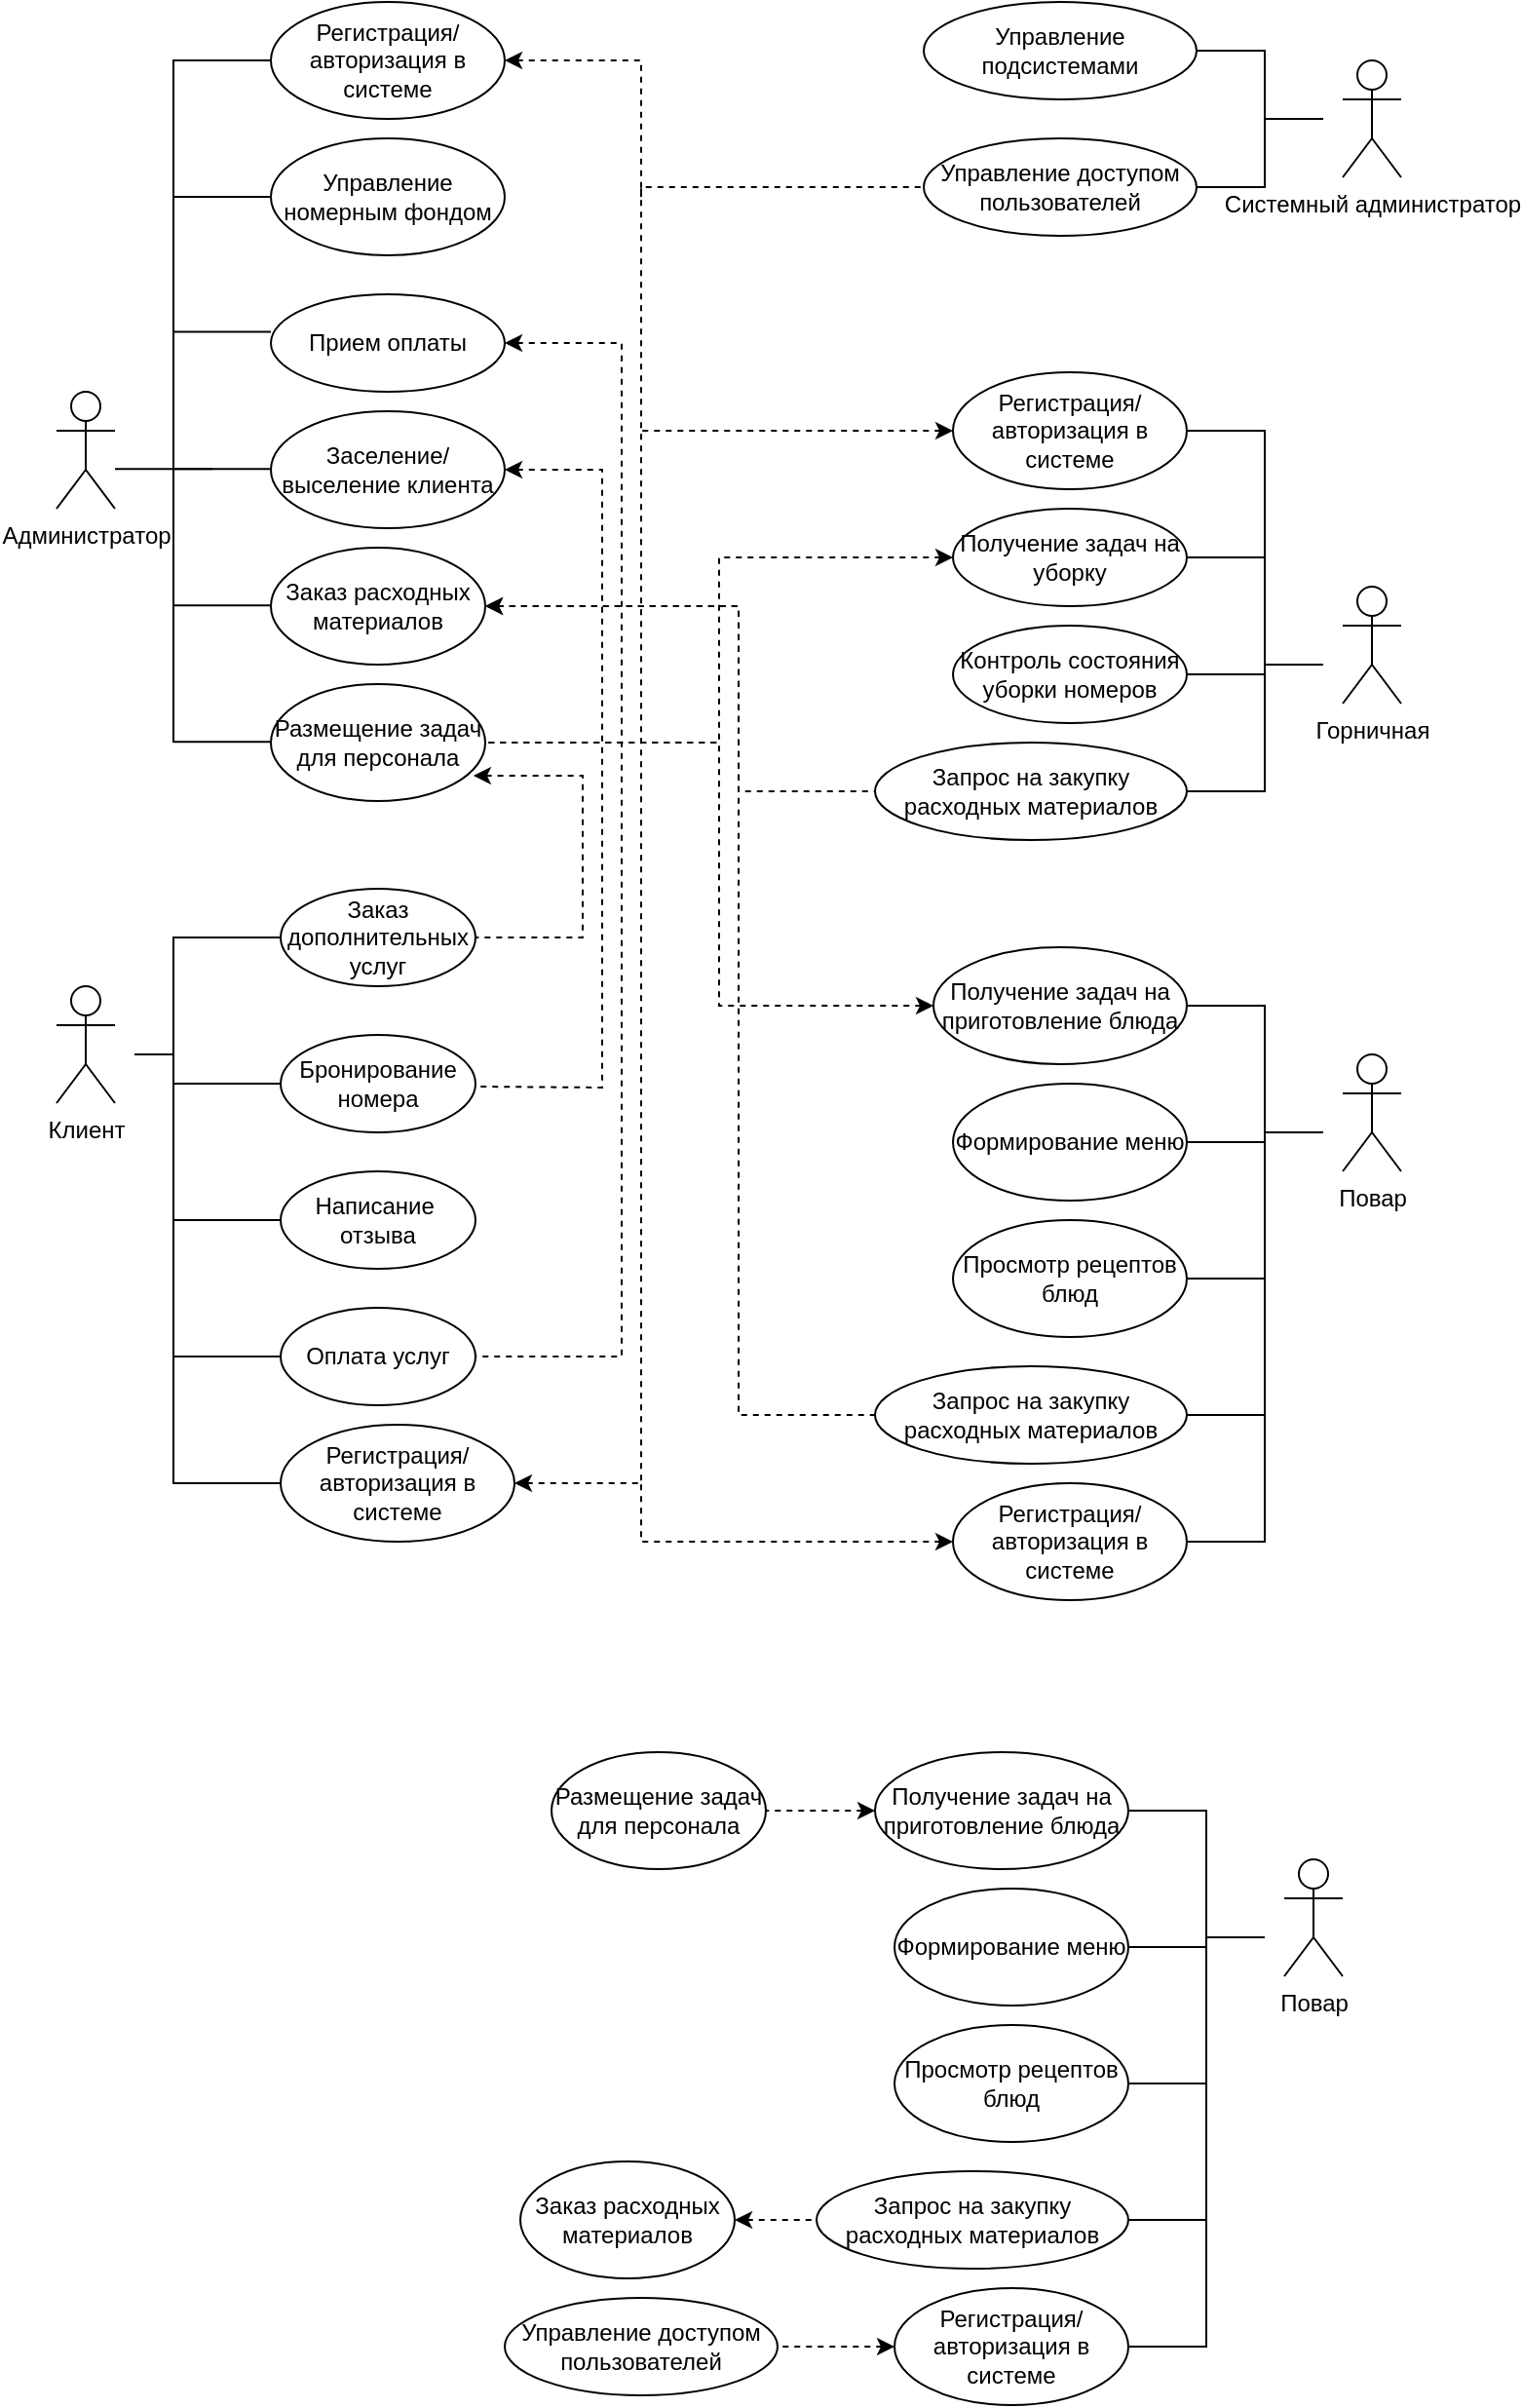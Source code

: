 <mxfile version="22.1.5" type="google">
  <diagram name="Страница — 1" id="N2oA43m0D8ln6dOjTSf1">
    <mxGraphModel grid="0" page="0" gridSize="10" guides="1" tooltips="1" connect="1" arrows="1" fold="1" pageScale="1" pageWidth="827" pageHeight="1169" math="0" shadow="0">
      <root>
        <mxCell id="0" />
        <mxCell id="1" parent="0" />
        <mxCell id="s2DELFk3kLkUV8WnuVVM-5" value="Администратор" style="shape=umlActor;verticalLabelPosition=bottom;verticalAlign=top;outlineConnect=0;comic=0;gradientColor=none;labelBackgroundColor=none;fontColor=default;html=1;" vertex="1" parent="1">
          <mxGeometry x="20" y="100" width="30" height="60" as="geometry" />
        </mxCell>
        <mxCell id="s2DELFk3kLkUV8WnuVVM-6" value="Системный администратор" style="shape=umlActor;verticalLabelPosition=bottom;verticalAlign=top;outlineConnect=0;comic=0;gradientColor=none;labelBackgroundColor=none;fontColor=default;html=1;" vertex="1" parent="1">
          <mxGeometry x="680" y="-70" width="30" height="60" as="geometry" />
        </mxCell>
        <mxCell id="s2DELFk3kLkUV8WnuVVM-7" value="Повар" style="shape=umlActor;verticalLabelPosition=bottom;verticalAlign=top;outlineConnect=0;comic=0;gradientColor=none;labelBackgroundColor=none;fontColor=default;html=1;" vertex="1" parent="1">
          <mxGeometry x="680" y="440" width="30" height="60" as="geometry" />
        </mxCell>
        <mxCell id="s2DELFk3kLkUV8WnuVVM-8" value="Горничная" style="shape=umlActor;verticalLabelPosition=bottom;verticalAlign=top;outlineConnect=0;comic=0;gradientColor=none;labelBackgroundColor=none;fontColor=default;html=1;" vertex="1" parent="1">
          <mxGeometry x="680" y="200" width="30" height="60" as="geometry" />
        </mxCell>
        <mxCell id="s2DELFk3kLkUV8WnuVVM-9" value="Клиент" style="shape=umlActor;verticalLabelPosition=bottom;verticalAlign=top;outlineConnect=0;comic=0;gradientColor=none;labelBackgroundColor=none;fontColor=default;html=1;" vertex="1" parent="1">
          <mxGeometry x="20" y="405" width="30" height="60" as="geometry" />
        </mxCell>
        <mxCell id="s2DELFk3kLkUV8WnuVVM-11" value="Заказ дополнительных услуг" style="ellipse;whiteSpace=wrap;html=1;" vertex="1" parent="1">
          <mxGeometry x="135" y="355" width="100" height="50" as="geometry" />
        </mxCell>
        <mxCell id="s2DELFk3kLkUV8WnuVVM-12" value="Бронирование&lt;br&gt;номера" style="ellipse;whiteSpace=wrap;html=1;" vertex="1" parent="1">
          <mxGeometry x="135" y="430" width="100" height="50" as="geometry" />
        </mxCell>
        <mxCell id="s2DELFk3kLkUV8WnuVVM-13" value="Написание&amp;nbsp;&lt;br&gt;отзыва" style="ellipse;whiteSpace=wrap;html=1;" vertex="1" parent="1">
          <mxGeometry x="135" y="500" width="100" height="50" as="geometry" />
        </mxCell>
        <mxCell id="s2DELFk3kLkUV8WnuVVM-14" value="Оплата услуг" style="ellipse;whiteSpace=wrap;html=1;" vertex="1" parent="1">
          <mxGeometry x="135" y="570" width="100" height="50" as="geometry" />
        </mxCell>
        <mxCell id="s2DELFk3kLkUV8WnuVVM-15" value="Прием оплаты" style="ellipse;whiteSpace=wrap;html=1;" vertex="1" parent="1">
          <mxGeometry x="130" y="50" width="120" height="50" as="geometry" />
        </mxCell>
        <mxCell id="s2DELFk3kLkUV8WnuVVM-16" value="Заселение/выселение клиента" style="ellipse;whiteSpace=wrap;html=1;" vertex="1" parent="1">
          <mxGeometry x="130" y="110" width="120" height="60" as="geometry" />
        </mxCell>
        <mxCell id="s2DELFk3kLkUV8WnuVVM-17" value="Заказ расходных материалов" style="ellipse;whiteSpace=wrap;html=1;" vertex="1" parent="1">
          <mxGeometry x="130" y="180" width="110" height="60" as="geometry" />
        </mxCell>
        <mxCell id="s2DELFk3kLkUV8WnuVVM-18" value="Размещение задач для персонала" style="ellipse;whiteSpace=wrap;html=1;" vertex="1" parent="1">
          <mxGeometry x="130" y="250" width="110" height="60" as="geometry" />
        </mxCell>
        <mxCell id="s2DELFk3kLkUV8WnuVVM-19" value="Получение задач на приготовление блюда" style="ellipse;whiteSpace=wrap;html=1;" vertex="1" parent="1">
          <mxGeometry x="470" y="385" width="130" height="60" as="geometry" />
        </mxCell>
        <mxCell id="s2DELFk3kLkUV8WnuVVM-20" value="Получение задач на уборку" style="ellipse;whiteSpace=wrap;html=1;" vertex="1" parent="1">
          <mxGeometry x="480" y="160" width="120" height="50" as="geometry" />
        </mxCell>
        <mxCell id="s2DELFk3kLkUV8WnuVVM-21" value="Контроль состояния уборки номеров" style="ellipse;whiteSpace=wrap;html=1;" vertex="1" parent="1">
          <mxGeometry x="480" y="220" width="120" height="50" as="geometry" />
        </mxCell>
        <mxCell id="s2DELFk3kLkUV8WnuVVM-22" value="Управление номерным фондом" style="ellipse;whiteSpace=wrap;html=1;" vertex="1" parent="1">
          <mxGeometry x="130" y="-30" width="120" height="60" as="geometry" />
        </mxCell>
        <mxCell id="s2DELFk3kLkUV8WnuVVM-24" value="Запрос на закупку расходных материалов" style="ellipse;whiteSpace=wrap;html=1;" vertex="1" parent="1">
          <mxGeometry x="440" y="280" width="160" height="50" as="geometry" />
        </mxCell>
        <mxCell id="s2DELFk3kLkUV8WnuVVM-25" value="Формирование меню" style="ellipse;whiteSpace=wrap;html=1;" vertex="1" parent="1">
          <mxGeometry x="480" y="455" width="120" height="60" as="geometry" />
        </mxCell>
        <mxCell id="s2DELFk3kLkUV8WnuVVM-26" value="Просмотр рецептов блюд" style="ellipse;whiteSpace=wrap;html=1;" vertex="1" parent="1">
          <mxGeometry x="480" y="525" width="120" height="60" as="geometry" />
        </mxCell>
        <mxCell id="s2DELFk3kLkUV8WnuVVM-27" value="Управление подсистемами" style="ellipse;whiteSpace=wrap;html=1;" vertex="1" parent="1">
          <mxGeometry x="465" y="-100" width="140" height="50" as="geometry" />
        </mxCell>
        <mxCell id="s2DELFk3kLkUV8WnuVVM-28" value="Управление доступом пользователей" style="ellipse;whiteSpace=wrap;html=1;" vertex="1" parent="1">
          <mxGeometry x="465" y="-30" width="140" height="50" as="geometry" />
        </mxCell>
        <mxCell id="s2DELFk3kLkUV8WnuVVM-29" value="" style="endArrow=none;html=1;rounded=0;entryX=0;entryY=0.5;entryDx=0;entryDy=0;" edge="1" parent="1" target="s2DELFk3kLkUV8WnuVVM-22">
          <mxGeometry relative="1" as="geometry">
            <mxPoint x="80" y="139.66" as="sourcePoint" />
            <mxPoint x="240" y="139.66" as="targetPoint" />
            <Array as="points">
              <mxPoint x="80" />
            </Array>
          </mxGeometry>
        </mxCell>
        <mxCell id="s2DELFk3kLkUV8WnuVVM-31" value="" style="endArrow=none;html=1;rounded=0;entryX=0;entryY=0.5;entryDx=0;entryDy=0;" edge="1" parent="1">
          <mxGeometry relative="1" as="geometry">
            <mxPoint x="80" y="69.31" as="sourcePoint" />
            <mxPoint x="130" y="69.31" as="targetPoint" />
            <Array as="points">
              <mxPoint x="80" y="69.31" />
            </Array>
          </mxGeometry>
        </mxCell>
        <mxCell id="s2DELFk3kLkUV8WnuVVM-32" value="" style="endArrow=none;html=1;rounded=0;entryX=0;entryY=0.5;entryDx=0;entryDy=0;" edge="1" parent="1">
          <mxGeometry relative="1" as="geometry">
            <mxPoint x="80" y="139.66" as="sourcePoint" />
            <mxPoint x="130" y="139.66" as="targetPoint" />
            <Array as="points">
              <mxPoint x="80" y="139.66" />
            </Array>
          </mxGeometry>
        </mxCell>
        <mxCell id="s2DELFk3kLkUV8WnuVVM-33" value="" style="endArrow=none;html=1;rounded=0;entryX=0;entryY=0.5;entryDx=0;entryDy=0;" edge="1" parent="1">
          <mxGeometry relative="1" as="geometry">
            <mxPoint x="80" y="209.66" as="sourcePoint" />
            <mxPoint x="130" y="209.66" as="targetPoint" />
            <Array as="points">
              <mxPoint x="80" y="209.66" />
            </Array>
          </mxGeometry>
        </mxCell>
        <mxCell id="s2DELFk3kLkUV8WnuVVM-34" value="" style="endArrow=none;html=1;rounded=0;entryX=0;entryY=0.5;entryDx=0;entryDy=0;" edge="1" parent="1">
          <mxGeometry relative="1" as="geometry">
            <mxPoint x="80" y="279.66" as="sourcePoint" />
            <mxPoint x="130" y="279.66" as="targetPoint" />
            <Array as="points">
              <mxPoint x="80" y="279.66" />
            </Array>
          </mxGeometry>
        </mxCell>
        <mxCell id="s2DELFk3kLkUV8WnuVVM-35" value="" style="endArrow=none;html=1;rounded=0;" edge="1" parent="1">
          <mxGeometry relative="1" as="geometry">
            <mxPoint x="80" y="140" as="sourcePoint" />
            <mxPoint x="80" y="280" as="targetPoint" />
            <Array as="points">
              <mxPoint x="80" y="280" />
            </Array>
          </mxGeometry>
        </mxCell>
        <mxCell id="s2DELFk3kLkUV8WnuVVM-36" value="" style="endArrow=none;html=1;rounded=0;entryX=0;entryY=0.5;entryDx=0;entryDy=0;" edge="1" parent="1">
          <mxGeometry relative="1" as="geometry">
            <mxPoint x="50" y="139.66" as="sourcePoint" />
            <mxPoint x="100" y="139.66" as="targetPoint" />
            <Array as="points">
              <mxPoint x="50" y="139.66" />
            </Array>
          </mxGeometry>
        </mxCell>
        <mxCell id="s2DELFk3kLkUV8WnuVVM-43" value="" style="endArrow=none;html=1;rounded=0;entryX=0;entryY=0.5;entryDx=0;entryDy=0;" edge="1" parent="1" target="s2DELFk3kLkUV8WnuVVM-11">
          <mxGeometry width="50" height="50" relative="1" as="geometry">
            <mxPoint x="60" y="440" as="sourcePoint" />
            <mxPoint x="470" y="410" as="targetPoint" />
            <Array as="points">
              <mxPoint x="80" y="440" />
              <mxPoint x="80" y="380" />
            </Array>
          </mxGeometry>
        </mxCell>
        <mxCell id="s2DELFk3kLkUV8WnuVVM-44" value="" style="endArrow=none;html=1;rounded=0;entryX=0;entryY=0.5;entryDx=0;entryDy=0;" edge="1" parent="1" target="s2DELFk3kLkUV8WnuVVM-12">
          <mxGeometry width="50" height="50" relative="1" as="geometry">
            <mxPoint x="80" y="440" as="sourcePoint" />
            <mxPoint x="470" y="410" as="targetPoint" />
            <Array as="points">
              <mxPoint x="80" y="455" />
            </Array>
          </mxGeometry>
        </mxCell>
        <mxCell id="s2DELFk3kLkUV8WnuVVM-45" value="" style="endArrow=none;html=1;rounded=0;entryX=0;entryY=0.5;entryDx=0;entryDy=0;" edge="1" parent="1" target="s2DELFk3kLkUV8WnuVVM-13">
          <mxGeometry width="50" height="50" relative="1" as="geometry">
            <mxPoint x="80" y="450" as="sourcePoint" />
            <mxPoint x="470" y="410" as="targetPoint" />
            <Array as="points">
              <mxPoint x="80" y="525" />
            </Array>
          </mxGeometry>
        </mxCell>
        <mxCell id="s2DELFk3kLkUV8WnuVVM-46" value="" style="endArrow=none;html=1;rounded=0;exitX=0;exitY=0.5;exitDx=0;exitDy=0;" edge="1" parent="1" source="s2DELFk3kLkUV8WnuVVM-14">
          <mxGeometry width="50" height="50" relative="1" as="geometry">
            <mxPoint x="220" y="570" as="sourcePoint" />
            <mxPoint x="80" y="510" as="targetPoint" />
            <Array as="points">
              <mxPoint x="80" y="595" />
            </Array>
          </mxGeometry>
        </mxCell>
        <mxCell id="s2DELFk3kLkUV8WnuVVM-47" value="" style="endArrow=none;html=1;rounded=0;entryX=1;entryY=0.5;entryDx=0;entryDy=0;" edge="1" parent="1" target="s2DELFk3kLkUV8WnuVVM-27">
          <mxGeometry width="50" height="50" relative="1" as="geometry">
            <mxPoint x="670" y="-40" as="sourcePoint" />
            <mxPoint x="520" y="80" as="targetPoint" />
            <Array as="points">
              <mxPoint x="640" y="-40" />
              <mxPoint x="640" y="-75" />
            </Array>
          </mxGeometry>
        </mxCell>
        <mxCell id="s2DELFk3kLkUV8WnuVVM-48" value="" style="endArrow=none;html=1;rounded=0;exitX=1;exitY=0.5;exitDx=0;exitDy=0;" edge="1" parent="1" source="s2DELFk3kLkUV8WnuVVM-28">
          <mxGeometry width="50" height="50" relative="1" as="geometry">
            <mxPoint x="470" y="130" as="sourcePoint" />
            <mxPoint x="640" y="-40" as="targetPoint" />
            <Array as="points">
              <mxPoint x="640" y="-5" />
            </Array>
          </mxGeometry>
        </mxCell>
        <mxCell id="s2DELFk3kLkUV8WnuVVM-49" value="" style="endArrow=none;html=1;rounded=0;exitX=1;exitY=0.5;exitDx=0;exitDy=0;" edge="1" parent="1" source="s2DELFk3kLkUV8WnuVVM-20">
          <mxGeometry width="50" height="50" relative="1" as="geometry">
            <mxPoint x="470" y="400" as="sourcePoint" />
            <mxPoint x="670" y="240" as="targetPoint" />
            <Array as="points">
              <mxPoint x="640" y="185" />
              <mxPoint x="640" y="240" />
            </Array>
          </mxGeometry>
        </mxCell>
        <mxCell id="s2DELFk3kLkUV8WnuVVM-50" value="" style="endArrow=none;html=1;rounded=0;exitX=1;exitY=0.5;exitDx=0;exitDy=0;" edge="1" parent="1" source="s2DELFk3kLkUV8WnuVVM-21">
          <mxGeometry width="50" height="50" relative="1" as="geometry">
            <mxPoint x="590" y="400" as="sourcePoint" />
            <mxPoint x="640" y="240" as="targetPoint" />
            <Array as="points">
              <mxPoint x="640" y="245" />
            </Array>
          </mxGeometry>
        </mxCell>
        <mxCell id="s2DELFk3kLkUV8WnuVVM-51" value="" style="endArrow=none;html=1;rounded=0;exitX=1;exitY=0.5;exitDx=0;exitDy=0;" edge="1" parent="1" source="s2DELFk3kLkUV8WnuVVM-24">
          <mxGeometry width="50" height="50" relative="1" as="geometry">
            <mxPoint x="470" y="400" as="sourcePoint" />
            <mxPoint x="640" y="240" as="targetPoint" />
            <Array as="points">
              <mxPoint x="640" y="305" />
            </Array>
          </mxGeometry>
        </mxCell>
        <mxCell id="s2DELFk3kLkUV8WnuVVM-52" value="" style="endArrow=none;html=1;rounded=0;entryX=1;entryY=0.5;entryDx=0;entryDy=0;" edge="1" parent="1" target="s2DELFk3kLkUV8WnuVVM-19">
          <mxGeometry width="50" height="50" relative="1" as="geometry">
            <mxPoint x="670" y="480" as="sourcePoint" />
            <mxPoint x="520" y="450" as="targetPoint" />
            <Array as="points">
              <mxPoint x="640" y="480" />
              <mxPoint x="640" y="415" />
            </Array>
          </mxGeometry>
        </mxCell>
        <mxCell id="s2DELFk3kLkUV8WnuVVM-53" value="" style="endArrow=none;html=1;rounded=0;exitX=1;exitY=0.5;exitDx=0;exitDy=0;" edge="1" parent="1" source="s2DELFk3kLkUV8WnuVVM-26">
          <mxGeometry width="50" height="50" relative="1" as="geometry">
            <mxPoint x="470" y="500" as="sourcePoint" />
            <mxPoint x="640" y="480" as="targetPoint" />
            <Array as="points">
              <mxPoint x="640" y="555" />
            </Array>
          </mxGeometry>
        </mxCell>
        <mxCell id="s2DELFk3kLkUV8WnuVVM-54" value="" style="endArrow=none;html=1;rounded=0;entryX=1;entryY=0.5;entryDx=0;entryDy=0;" edge="1" parent="1" target="s2DELFk3kLkUV8WnuVVM-25">
          <mxGeometry width="50" height="50" relative="1" as="geometry">
            <mxPoint x="640" y="485" as="sourcePoint" />
            <mxPoint x="520" y="450" as="targetPoint" />
          </mxGeometry>
        </mxCell>
        <mxCell id="s2DELFk3kLkUV8WnuVVM-55" value="" style="endArrow=none;dashed=1;html=1;rounded=0;exitX=0;exitY=0.5;exitDx=0;exitDy=0;startArrow=classic;startFill=1;entryX=1;entryY=0.5;entryDx=0;entryDy=0;" edge="1" parent="1" source="s2DELFk3kLkUV8WnuVVM-20" target="s2DELFk3kLkUV8WnuVVM-18">
          <mxGeometry width="50" height="50" relative="1" as="geometry">
            <mxPoint x="470" y="200" as="sourcePoint" />
            <mxPoint x="520" y="150" as="targetPoint" />
            <Array as="points">
              <mxPoint x="360" y="185" />
              <mxPoint x="360" y="280" />
            </Array>
          </mxGeometry>
        </mxCell>
        <mxCell id="s2DELFk3kLkUV8WnuVVM-56" value="" style="endArrow=none;dashed=1;html=1;rounded=0;exitX=0;exitY=0.5;exitDx=0;exitDy=0;startArrow=classic;startFill=1;entryX=1;entryY=0.5;entryDx=0;entryDy=0;" edge="1" parent="1" source="s2DELFk3kLkUV8WnuVVM-19">
          <mxGeometry width="50" height="50" relative="1" as="geometry">
            <mxPoint x="480" y="185" as="sourcePoint" />
            <mxPoint x="240" y="280" as="targetPoint" />
            <Array as="points">
              <mxPoint x="360" y="415" />
              <mxPoint x="360" y="280" />
            </Array>
          </mxGeometry>
        </mxCell>
        <mxCell id="s2DELFk3kLkUV8WnuVVM-57" value="" style="endArrow=none;dashed=1;html=1;rounded=0;exitX=1;exitY=0.5;exitDx=0;exitDy=0;startArrow=classic;startFill=1;entryX=0;entryY=0.5;entryDx=0;entryDy=0;" edge="1" parent="1" source="s2DELFk3kLkUV8WnuVVM-17" target="s2DELFk3kLkUV8WnuVVM-24">
          <mxGeometry width="50" height="50" relative="1" as="geometry">
            <mxPoint x="490" y="195" as="sourcePoint" />
            <mxPoint x="250" y="290" as="targetPoint" />
            <Array as="points">
              <mxPoint x="370" y="210" />
              <mxPoint x="370" y="305" />
              <mxPoint x="402" y="305" />
            </Array>
          </mxGeometry>
        </mxCell>
        <mxCell id="s2DELFk3kLkUV8WnuVVM-58" value="Запрос на закупку расходных материалов" style="ellipse;whiteSpace=wrap;html=1;" vertex="1" parent="1">
          <mxGeometry x="440" y="600" width="160" height="50" as="geometry" />
        </mxCell>
        <mxCell id="s2DELFk3kLkUV8WnuVVM-59" value="" style="endArrow=none;html=1;rounded=0;exitX=1;exitY=0.5;exitDx=0;exitDy=0;" edge="1" parent="1">
          <mxGeometry width="50" height="50" relative="1" as="geometry">
            <mxPoint x="600" y="625" as="sourcePoint" />
            <mxPoint x="640" y="550" as="targetPoint" />
            <Array as="points">
              <mxPoint x="640" y="625" />
            </Array>
          </mxGeometry>
        </mxCell>
        <mxCell id="s2DELFk3kLkUV8WnuVVM-60" value="" style="endArrow=none;dashed=1;html=1;rounded=0;exitX=1;exitY=0.5;exitDx=0;exitDy=0;startArrow=classic;startFill=1;entryX=0;entryY=0.5;entryDx=0;entryDy=0;" edge="1" parent="1" target="s2DELFk3kLkUV8WnuVVM-58">
          <mxGeometry width="50" height="50" relative="1" as="geometry">
            <mxPoint x="240" y="210" as="sourcePoint" />
            <mxPoint x="440" y="305" as="targetPoint" />
            <Array as="points">
              <mxPoint x="370" y="210" />
              <mxPoint x="370" y="305" />
              <mxPoint x="370" y="625" />
            </Array>
          </mxGeometry>
        </mxCell>
        <mxCell id="s2DELFk3kLkUV8WnuVVM-61" value="" style="endArrow=none;dashed=1;html=1;rounded=0;exitX=0.945;exitY=0.783;exitDx=0;exitDy=0;startArrow=classic;startFill=1;entryX=1;entryY=0.5;entryDx=0;entryDy=0;exitPerimeter=0;" edge="1" parent="1" source="s2DELFk3kLkUV8WnuVVM-18" target="s2DELFk3kLkUV8WnuVVM-11">
          <mxGeometry width="50" height="50" relative="1" as="geometry">
            <mxPoint x="480" y="425" as="sourcePoint" />
            <mxPoint x="250" y="290" as="targetPoint" />
            <Array as="points">
              <mxPoint x="290" y="297" />
              <mxPoint x="290" y="380" />
            </Array>
          </mxGeometry>
        </mxCell>
        <mxCell id="s2DELFk3kLkUV8WnuVVM-62" value="" style="endArrow=none;dashed=1;html=1;rounded=0;exitX=1;exitY=0.5;exitDx=0;exitDy=0;startArrow=classic;startFill=1;entryX=1;entryY=0.5;entryDx=0;entryDy=0;" edge="1" parent="1" source="s2DELFk3kLkUV8WnuVVM-16">
          <mxGeometry width="50" height="50" relative="1" as="geometry">
            <mxPoint x="235" y="373.5" as="sourcePoint" />
            <mxPoint x="236" y="456.5" as="targetPoint" />
            <Array as="points">
              <mxPoint x="300" y="140" />
              <mxPoint x="300" y="457" />
            </Array>
          </mxGeometry>
        </mxCell>
        <mxCell id="s2DELFk3kLkUV8WnuVVM-63" value="" style="endArrow=none;dashed=1;html=1;rounded=0;exitX=1;exitY=0.5;exitDx=0;exitDy=0;startArrow=classic;startFill=1;entryX=1;entryY=0.5;entryDx=0;entryDy=0;" edge="1" parent="1" source="s2DELFk3kLkUV8WnuVVM-15" target="s2DELFk3kLkUV8WnuVVM-14">
          <mxGeometry width="50" height="50" relative="1" as="geometry">
            <mxPoint x="260" y="150" as="sourcePoint" />
            <mxPoint x="246" y="466.5" as="targetPoint" />
            <Array as="points">
              <mxPoint x="310" y="75" />
              <mxPoint x="310" y="595" />
            </Array>
          </mxGeometry>
        </mxCell>
        <mxCell id="s2DELFk3kLkUV8WnuVVM-64" value="Регистрация/авторизация в системе" style="ellipse;whiteSpace=wrap;html=1;" vertex="1" parent="1">
          <mxGeometry x="130" y="-100" width="120" height="60" as="geometry" />
        </mxCell>
        <mxCell id="s2DELFk3kLkUV8WnuVVM-65" value="" style="endArrow=none;html=1;rounded=0;entryX=0;entryY=0.5;entryDx=0;entryDy=0;" edge="1" parent="1" target="s2DELFk3kLkUV8WnuVVM-64">
          <mxGeometry relative="1" as="geometry">
            <mxPoint x="80" as="sourcePoint" />
            <mxPoint x="140" y="10" as="targetPoint" />
            <Array as="points">
              <mxPoint x="80" y="-70" />
            </Array>
          </mxGeometry>
        </mxCell>
        <mxCell id="s2DELFk3kLkUV8WnuVVM-66" value="Регистрация/авторизация в системе" style="ellipse;whiteSpace=wrap;html=1;" vertex="1" parent="1">
          <mxGeometry x="135" y="630" width="120" height="60" as="geometry" />
        </mxCell>
        <mxCell id="s2DELFk3kLkUV8WnuVVM-67" value="Регистрация/авторизация в системе" style="ellipse;whiteSpace=wrap;html=1;" vertex="1" parent="1">
          <mxGeometry x="480" y="660" width="120" height="60" as="geometry" />
        </mxCell>
        <mxCell id="s2DELFk3kLkUV8WnuVVM-68" value="Регистрация/авторизация в системе" style="ellipse;whiteSpace=wrap;html=1;" vertex="1" parent="1">
          <mxGeometry x="480" y="90" width="120" height="60" as="geometry" />
        </mxCell>
        <mxCell id="s2DELFk3kLkUV8WnuVVM-69" value="" style="endArrow=none;html=1;rounded=0;exitX=0;exitY=0.5;exitDx=0;exitDy=0;" edge="1" parent="1">
          <mxGeometry width="50" height="50" relative="1" as="geometry">
            <mxPoint x="135" y="660" as="sourcePoint" />
            <mxPoint x="80" y="590" as="targetPoint" />
            <Array as="points">
              <mxPoint x="80" y="660" />
            </Array>
          </mxGeometry>
        </mxCell>
        <mxCell id="s2DELFk3kLkUV8WnuVVM-70" value="" style="endArrow=none;html=1;rounded=0;entryX=1;entryY=0.5;entryDx=0;entryDy=0;" edge="1" parent="1" target="s2DELFk3kLkUV8WnuVVM-67">
          <mxGeometry width="50" height="50" relative="1" as="geometry">
            <mxPoint x="640" y="620" as="sourcePoint" />
            <mxPoint x="90" y="600" as="targetPoint" />
            <Array as="points">
              <mxPoint x="640" y="690" />
            </Array>
          </mxGeometry>
        </mxCell>
        <mxCell id="s2DELFk3kLkUV8WnuVVM-72" value="" style="endArrow=none;html=1;rounded=0;exitX=1;exitY=0.5;exitDx=0;exitDy=0;" edge="1" parent="1" source="s2DELFk3kLkUV8WnuVVM-68">
          <mxGeometry width="50" height="50" relative="1" as="geometry">
            <mxPoint x="722.5" y="150" as="sourcePoint" />
            <mxPoint x="640" y="190" as="targetPoint" />
            <Array as="points">
              <mxPoint x="640" y="120" />
            </Array>
          </mxGeometry>
        </mxCell>
        <mxCell id="s2DELFk3kLkUV8WnuVVM-73" value="" style="endArrow=none;dashed=1;html=1;rounded=0;exitX=1;exitY=0.5;exitDx=0;exitDy=0;startArrow=classic;startFill=1;entryX=0;entryY=0.5;entryDx=0;entryDy=0;" edge="1" parent="1" source="s2DELFk3kLkUV8WnuVVM-66" target="s2DELFk3kLkUV8WnuVVM-28">
          <mxGeometry width="50" height="50" relative="1" as="geometry">
            <mxPoint x="260" y="85" as="sourcePoint" />
            <mxPoint x="245" y="605" as="targetPoint" />
            <Array as="points">
              <mxPoint x="320" y="660" />
              <mxPoint x="320" y="-5" />
            </Array>
          </mxGeometry>
        </mxCell>
        <mxCell id="s2DELFk3kLkUV8WnuVVM-74" value="" style="endArrow=none;dashed=1;html=1;rounded=0;exitX=0;exitY=0.5;exitDx=0;exitDy=0;startArrow=classic;startFill=1;" edge="1" parent="1" source="s2DELFk3kLkUV8WnuVVM-67">
          <mxGeometry width="50" height="50" relative="1" as="geometry">
            <mxPoint x="265" y="670" as="sourcePoint" />
            <mxPoint x="320" y="660" as="targetPoint" />
            <Array as="points">
              <mxPoint x="340" y="690" />
              <mxPoint x="320" y="690" />
            </Array>
          </mxGeometry>
        </mxCell>
        <mxCell id="s2DELFk3kLkUV8WnuVVM-75" value="" style="endArrow=none;dashed=1;html=1;rounded=0;exitX=1;exitY=0.5;exitDx=0;exitDy=0;startArrow=classic;startFill=1;" edge="1" parent="1" source="s2DELFk3kLkUV8WnuVVM-64">
          <mxGeometry width="50" height="50" relative="1" as="geometry">
            <mxPoint x="490" y="195" as="sourcePoint" />
            <mxPoint x="320" as="targetPoint" />
            <Array as="points">
              <mxPoint x="320" y="-70" />
            </Array>
          </mxGeometry>
        </mxCell>
        <mxCell id="s2DELFk3kLkUV8WnuVVM-76" value="" style="endArrow=none;dashed=1;html=1;rounded=0;startArrow=classic;startFill=1;exitX=0;exitY=0.5;exitDx=0;exitDy=0;" edge="1" parent="1" source="s2DELFk3kLkUV8WnuVVM-68">
          <mxGeometry width="50" height="50" relative="1" as="geometry">
            <mxPoint x="400" y="80" as="sourcePoint" />
            <mxPoint x="320" y="120" as="targetPoint" />
            <Array as="points">
              <mxPoint x="390" y="120" />
            </Array>
          </mxGeometry>
        </mxCell>
        <mxCell id="s2DELFk3kLkUV8WnuVVM-148" value="Повар" style="shape=umlActor;verticalLabelPosition=bottom;verticalAlign=top;outlineConnect=0;comic=0;gradientColor=none;labelBackgroundColor=none;fontColor=default;html=1;" vertex="1" parent="1">
          <mxGeometry x="650" y="853" width="30" height="60" as="geometry" />
        </mxCell>
        <mxCell id="s2DELFk3kLkUV8WnuVVM-149" value="Получение задач на приготовление блюда" style="ellipse;whiteSpace=wrap;html=1;" vertex="1" parent="1">
          <mxGeometry x="440" y="798" width="130" height="60" as="geometry" />
        </mxCell>
        <mxCell id="s2DELFk3kLkUV8WnuVVM-150" value="Формирование меню" style="ellipse;whiteSpace=wrap;html=1;" vertex="1" parent="1">
          <mxGeometry x="450" y="868" width="120" height="60" as="geometry" />
        </mxCell>
        <mxCell id="s2DELFk3kLkUV8WnuVVM-151" value="Просмотр рецептов блюд" style="ellipse;whiteSpace=wrap;html=1;" vertex="1" parent="1">
          <mxGeometry x="450" y="938" width="120" height="60" as="geometry" />
        </mxCell>
        <mxCell id="s2DELFk3kLkUV8WnuVVM-152" value="" style="endArrow=none;html=1;rounded=0;entryX=1;entryY=0.5;entryDx=0;entryDy=0;" edge="1" parent="1" target="s2DELFk3kLkUV8WnuVVM-149">
          <mxGeometry width="50" height="50" relative="1" as="geometry">
            <mxPoint x="640" y="893" as="sourcePoint" />
            <mxPoint x="490" y="863" as="targetPoint" />
            <Array as="points">
              <mxPoint x="610" y="893" />
              <mxPoint x="610" y="828" />
            </Array>
          </mxGeometry>
        </mxCell>
        <mxCell id="s2DELFk3kLkUV8WnuVVM-153" value="" style="endArrow=none;html=1;rounded=0;exitX=1;exitY=0.5;exitDx=0;exitDy=0;" edge="1" parent="1" source="s2DELFk3kLkUV8WnuVVM-151">
          <mxGeometry width="50" height="50" relative="1" as="geometry">
            <mxPoint x="440" y="913" as="sourcePoint" />
            <mxPoint x="610" y="893" as="targetPoint" />
            <Array as="points">
              <mxPoint x="610" y="968" />
            </Array>
          </mxGeometry>
        </mxCell>
        <mxCell id="s2DELFk3kLkUV8WnuVVM-154" value="" style="endArrow=none;html=1;rounded=0;entryX=1;entryY=0.5;entryDx=0;entryDy=0;" edge="1" parent="1" target="s2DELFk3kLkUV8WnuVVM-150">
          <mxGeometry width="50" height="50" relative="1" as="geometry">
            <mxPoint x="610" y="898" as="sourcePoint" />
            <mxPoint x="490" y="863" as="targetPoint" />
          </mxGeometry>
        </mxCell>
        <mxCell id="s2DELFk3kLkUV8WnuVVM-155" value="Запрос на закупку расходных материалов" style="ellipse;whiteSpace=wrap;html=1;" vertex="1" parent="1">
          <mxGeometry x="410" y="1013" width="160" height="50" as="geometry" />
        </mxCell>
        <mxCell id="s2DELFk3kLkUV8WnuVVM-156" value="" style="endArrow=none;html=1;rounded=0;exitX=1;exitY=0.5;exitDx=0;exitDy=0;" edge="1" parent="1">
          <mxGeometry width="50" height="50" relative="1" as="geometry">
            <mxPoint x="570" y="1038" as="sourcePoint" />
            <mxPoint x="610" y="963" as="targetPoint" />
            <Array as="points">
              <mxPoint x="610" y="1038" />
            </Array>
          </mxGeometry>
        </mxCell>
        <mxCell id="s2DELFk3kLkUV8WnuVVM-157" value="Регистрация/авторизация в системе" style="ellipse;whiteSpace=wrap;html=1;" vertex="1" parent="1">
          <mxGeometry x="450" y="1073" width="120" height="60" as="geometry" />
        </mxCell>
        <mxCell id="s2DELFk3kLkUV8WnuVVM-158" value="" style="endArrow=none;html=1;rounded=0;entryX=1;entryY=0.5;entryDx=0;entryDy=0;" edge="1" parent="1" target="s2DELFk3kLkUV8WnuVVM-157">
          <mxGeometry width="50" height="50" relative="1" as="geometry">
            <mxPoint x="610" y="1033" as="sourcePoint" />
            <mxPoint x="60" y="1013" as="targetPoint" />
            <Array as="points">
              <mxPoint x="610" y="1103" />
            </Array>
          </mxGeometry>
        </mxCell>
        <mxCell id="s2DELFk3kLkUV8WnuVVM-159" value="Управление доступом пользователей" style="ellipse;whiteSpace=wrap;html=1;" vertex="1" parent="1">
          <mxGeometry x="250" y="1078" width="140" height="50" as="geometry" />
        </mxCell>
        <mxCell id="s2DELFk3kLkUV8WnuVVM-160" value="Заказ расходных материалов" style="ellipse;whiteSpace=wrap;html=1;" vertex="1" parent="1">
          <mxGeometry x="258" y="1008" width="110" height="60" as="geometry" />
        </mxCell>
        <mxCell id="s2DELFk3kLkUV8WnuVVM-161" value="Размещение задач для персонала" style="ellipse;whiteSpace=wrap;html=1;" vertex="1" parent="1">
          <mxGeometry x="274" y="798" width="110" height="60" as="geometry" />
        </mxCell>
        <mxCell id="s2DELFk3kLkUV8WnuVVM-162" value="" style="endArrow=none;dashed=1;html=1;rounded=0;exitX=0;exitY=0.5;exitDx=0;exitDy=0;startArrow=classic;startFill=1;entryX=1;entryY=0.5;entryDx=0;entryDy=0;" edge="1" parent="1" source="s2DELFk3kLkUV8WnuVVM-149" target="s2DELFk3kLkUV8WnuVVM-161">
          <mxGeometry width="50" height="50" relative="1" as="geometry">
            <mxPoint x="155" y="863" as="sourcePoint" />
            <mxPoint x="225" y="933" as="targetPoint" />
            <Array as="points" />
          </mxGeometry>
        </mxCell>
        <mxCell id="s2DELFk3kLkUV8WnuVVM-163" value="" style="endArrow=none;dashed=1;html=1;rounded=0;exitX=0;exitY=0.5;exitDx=0;exitDy=0;startArrow=classic;startFill=1;entryX=1;entryY=0.5;entryDx=0;entryDy=0;" edge="1" parent="1" source="s2DELFk3kLkUV8WnuVVM-157" target="s2DELFk3kLkUV8WnuVVM-159">
          <mxGeometry width="50" height="50" relative="1" as="geometry">
            <mxPoint x="458" y="1143" as="sourcePoint" />
            <mxPoint x="402" y="1143" as="targetPoint" />
            <Array as="points" />
          </mxGeometry>
        </mxCell>
        <mxCell id="s2DELFk3kLkUV8WnuVVM-164" value="" style="endArrow=none;dashed=1;html=1;rounded=0;exitX=1;exitY=0.5;exitDx=0;exitDy=0;startArrow=classic;startFill=1;entryX=0;entryY=0.5;entryDx=0;entryDy=0;" edge="1" parent="1" source="s2DELFk3kLkUV8WnuVVM-160" target="s2DELFk3kLkUV8WnuVVM-155">
          <mxGeometry width="50" height="50" relative="1" as="geometry">
            <mxPoint x="460" y="848" as="sourcePoint" />
            <mxPoint x="404" y="848" as="targetPoint" />
            <Array as="points" />
          </mxGeometry>
        </mxCell>
      </root>
    </mxGraphModel>
  </diagram>
</mxfile>

